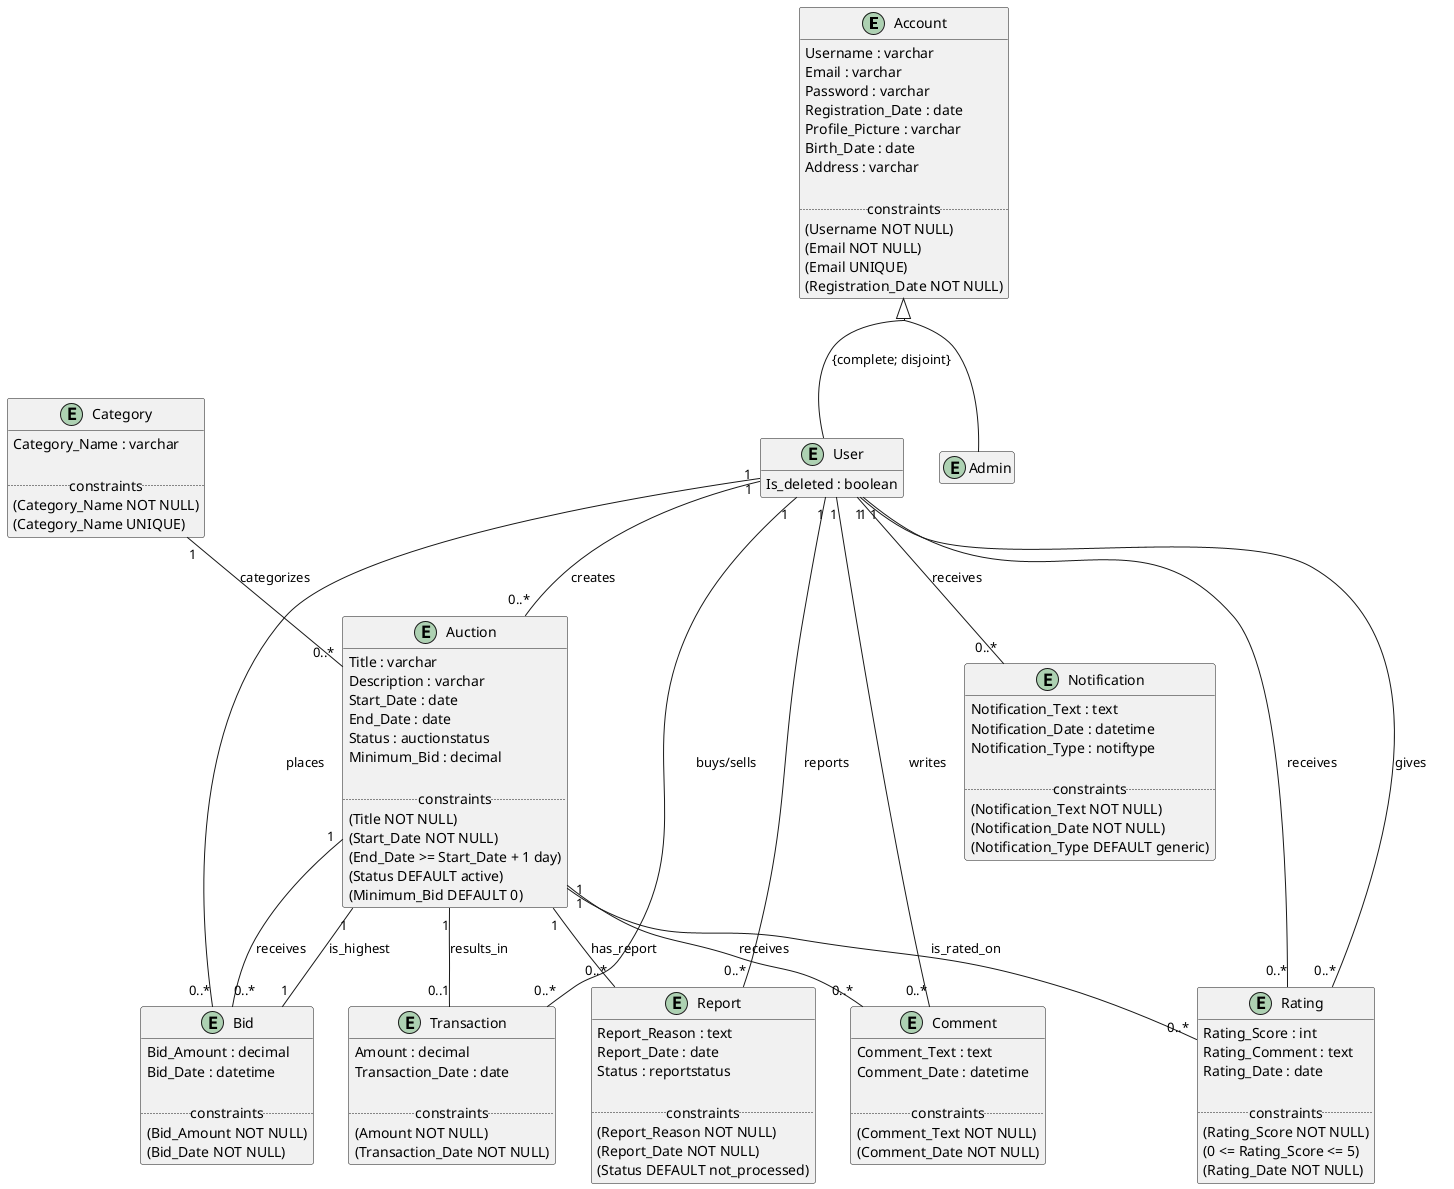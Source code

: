 @startuml
skinparam groupInheritance 2

entity Account {
  Username : varchar
  Email : varchar
  Password : varchar
  Registration_Date : date
  Profile_Picture : varchar
  Birth_Date : date
  Address : varchar
  
  ..constraints..
  (Username NOT NULL)
  (Email NOT NULL)
  (Email UNIQUE)
  (Registration_Date NOT NULL)
}

entity User {
  Is_deleted : boolean
}

entity Admin {
}

entity Auction {
  Title : varchar
  Description : varchar
  Start_Date : date
  End_Date : date
  Status : auctionstatus
  Minimum_Bid : decimal
  
  ..constraints..
  (Title NOT NULL)
  (Start_Date NOT NULL)
  (End_Date >= Start_Date + 1 day)
  (Status DEFAULT active)
  (Minimum_Bid DEFAULT 0)
}

entity Category {
  Category_Name : varchar
  
  ..constraints..
  (Category_Name NOT NULL)
  (Category_Name UNIQUE)
}

entity Bid {
  Bid_Amount : decimal
  Bid_Date : datetime
  
  ..constraints..
  (Bid_Amount NOT NULL)
  (Bid_Date NOT NULL)
}

entity Rating {
  Rating_Score : int
  Rating_Comment : text
  Rating_Date : date
  
  ..constraints..
  (Rating_Score NOT NULL)
  (0 <= Rating_Score <= 5)
  (Rating_Date NOT NULL)
}

entity Comment {
  Comment_Text : text
  Comment_Date : datetime
  
  ..constraints..
  (Comment_Text NOT NULL)
  (Comment_Date NOT NULL)
}

entity Report {
  Report_Reason : text
  Report_Date : date
  Status : reportstatus
  
  ..constraints..
  (Report_Reason NOT NULL)
  (Report_Date NOT NULL)
  (Status DEFAULT not_processed)
}

entity Notification {
  Notification_Text : text
  Notification_Date : datetime
  Notification_Type : notiftype
  
  ..constraints..
  (Notification_Text NOT NULL)
  (Notification_Date NOT NULL)
  (Notification_Type DEFAULT generic)
}

entity Transaction {
  Amount : decimal
  Transaction_Date : date
  
  ..constraints..
  (Amount NOT NULL)
  (Transaction_Date NOT NULL)
}

Account <|-- User : {complete; disjoint}
Account <|-- Admin
User "1" -- "0..*" Auction : creates
Auction "1" -- "0..*" Bid : receives
Auction "1" -- "1" Bid : is_highest
User "1" -- "0..*" Bid : places
Auction "1" -- "0..*" Comment : receives
User "1" -- "0..*" Comment : writes
Category "1" -- "0..*" Auction : categorizes
Auction "1" -- "0..*" Rating : is_rated_on
User "1" -- "0..*" Rating : gives
User "1" -- "0..*" Rating : receives
Auction "1" -- "0..*" Report : has_report
User "1" -- "0..*" Report : reports
User "1" -- "0..*" Notification : receives
Auction "1" -- "0..1" Transaction : results_in
User "1" -- "0..*" Transaction : buys/sells

hide empty members

@enduml
